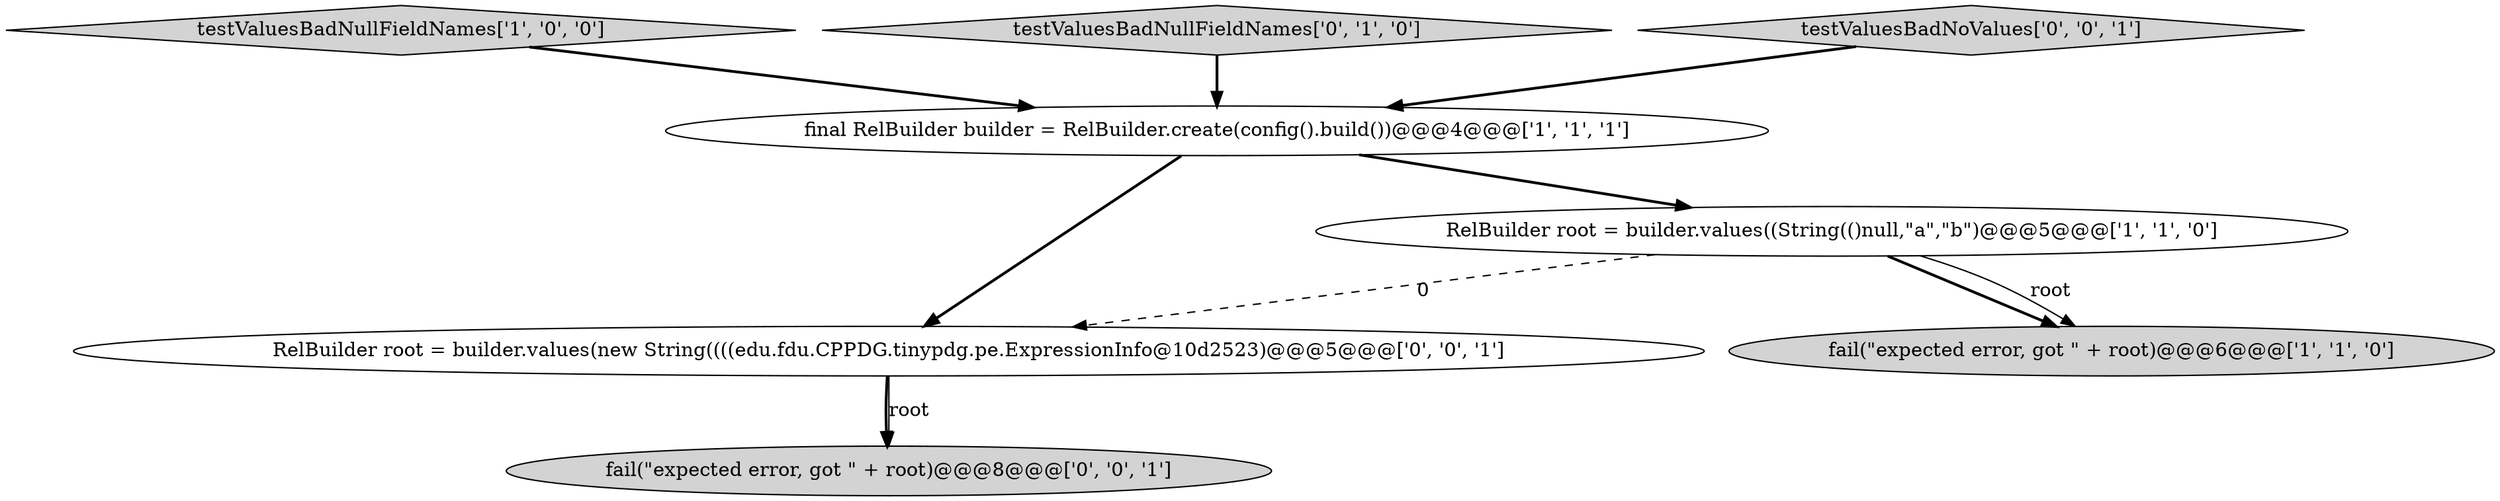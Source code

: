 digraph {
2 [style = filled, label = "final RelBuilder builder = RelBuilder.create(config().build())@@@4@@@['1', '1', '1']", fillcolor = white, shape = ellipse image = "AAA0AAABBB1BBB"];
7 [style = filled, label = "RelBuilder root = builder.values(new String((((edu.fdu.CPPDG.tinypdg.pe.ExpressionInfo@10d2523)@@@5@@@['0', '0', '1']", fillcolor = white, shape = ellipse image = "AAA0AAABBB3BBB"];
0 [style = filled, label = "testValuesBadNullFieldNames['1', '0', '0']", fillcolor = lightgray, shape = diamond image = "AAA0AAABBB1BBB"];
3 [style = filled, label = "fail(\"expected error, got \" + root)@@@6@@@['1', '1', '0']", fillcolor = lightgray, shape = ellipse image = "AAA0AAABBB1BBB"];
1 [style = filled, label = "RelBuilder root = builder.values((String(()null,\"a\",\"b\")@@@5@@@['1', '1', '0']", fillcolor = white, shape = ellipse image = "AAA0AAABBB1BBB"];
4 [style = filled, label = "testValuesBadNullFieldNames['0', '1', '0']", fillcolor = lightgray, shape = diamond image = "AAA0AAABBB2BBB"];
6 [style = filled, label = "fail(\"expected error, got \" + root)@@@8@@@['0', '0', '1']", fillcolor = lightgray, shape = ellipse image = "AAA0AAABBB3BBB"];
5 [style = filled, label = "testValuesBadNoValues['0', '0', '1']", fillcolor = lightgray, shape = diamond image = "AAA0AAABBB3BBB"];
1->3 [style = bold, label=""];
5->2 [style = bold, label=""];
4->2 [style = bold, label=""];
2->7 [style = bold, label=""];
1->7 [style = dashed, label="0"];
1->3 [style = solid, label="root"];
2->1 [style = bold, label=""];
7->6 [style = bold, label=""];
7->6 [style = solid, label="root"];
0->2 [style = bold, label=""];
}

